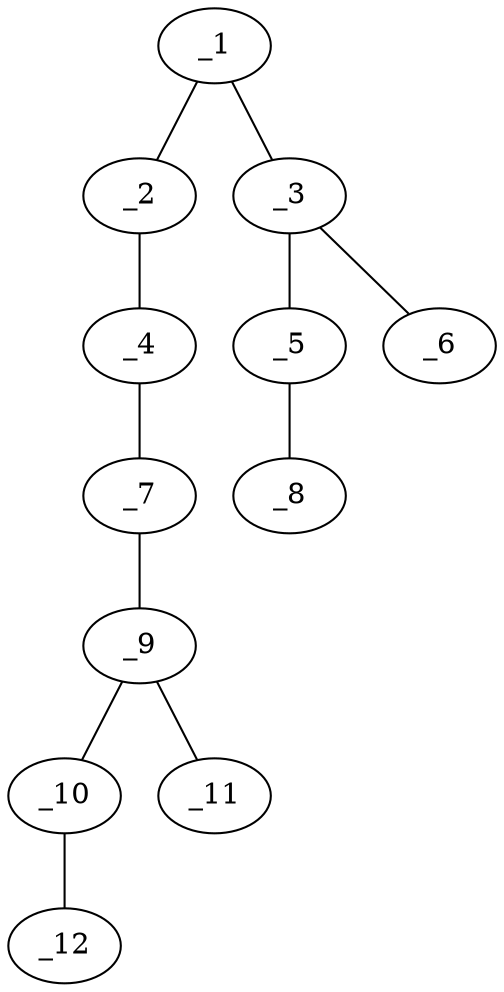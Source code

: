 graph molid70868 {
	_1	 [charge=0,
		chem=1,
		symbol="C  ",
		x="4.5981",
		y="0.25"];
	_2	 [charge=0,
		chem=1,
		symbol="C  ",
		x="5.4641",
		y="-0.25"];
	_1 -- _2	 [valence=1];
	_3	 [charge=0,
		chem=1,
		symbol="C  ",
		x="3.7321",
		y="-0.25"];
	_1 -- _3	 [valence=1];
	_4	 [charge=0,
		chem=1,
		symbol="C  ",
		x="6.3301",
		y="0.25"];
	_2 -- _4	 [valence=1];
	_5	 [charge=0,
		chem=4,
		symbol="N  ",
		x="2.866",
		y="0.25"];
	_3 -- _5	 [valence=1];
	_6	 [charge=0,
		chem=4,
		symbol="N  ",
		x="3.7321",
		y="-1.25"];
	_3 -- _6	 [valence=2];
	_7	 [charge=0,
		chem=1,
		symbol="C  ",
		x="7.1962",
		y="-0.25"];
	_4 -- _7	 [valence=1];
	_8	 [charge=0,
		chem=2,
		symbol="O  ",
		x=2,
		y="-0.25"];
	_5 -- _8	 [valence=1];
	_9	 [charge=0,
		chem=1,
		symbol="C  ",
		x="8.0622",
		y="0.25"];
	_7 -- _9	 [valence=1];
	_10	 [charge=0,
		chem=4,
		symbol="N  ",
		x="8.9282",
		y="-0.25"];
	_9 -- _10	 [valence=1];
	_11	 [charge=0,
		chem=4,
		symbol="N  ",
		x="8.0622",
		y="1.25"];
	_9 -- _11	 [valence=2];
	_12	 [charge=0,
		chem=2,
		symbol="O  ",
		x="9.7942",
		y="0.25"];
	_10 -- _12	 [valence=1];
}
